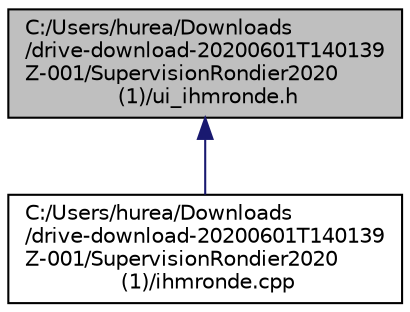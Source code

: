 digraph "C:/Users/hurea/Downloads/drive-download-20200601T140139Z-001/SupervisionRondier2020 (1)/ui_ihmronde.h"
{
 // LATEX_PDF_SIZE
  edge [fontname="Helvetica",fontsize="10",labelfontname="Helvetica",labelfontsize="10"];
  node [fontname="Helvetica",fontsize="10",shape=record];
  Node1 [label="C:/Users/hurea/Downloads\l/drive-download-20200601T140139\lZ-001/SupervisionRondier2020\l (1)/ui_ihmronde.h",height=0.2,width=0.4,color="black", fillcolor="grey75", style="filled", fontcolor="black",tooltip=" "];
  Node1 -> Node2 [dir="back",color="midnightblue",fontsize="10",style="solid",fontname="Helvetica"];
  Node2 [label="C:/Users/hurea/Downloads\l/drive-download-20200601T140139\lZ-001/SupervisionRondier2020\l (1)/ihmronde.cpp",height=0.2,width=0.4,color="black", fillcolor="white", style="filled",URL="$ihmronde_8cpp.html",tooltip="Définition des méthodes de la classe IHMRonde."];
}
